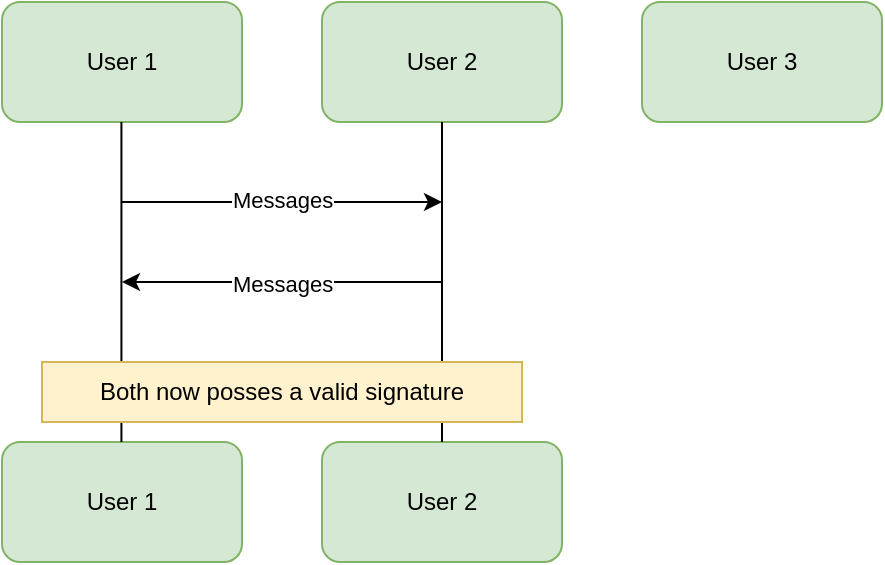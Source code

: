 <mxfile version="21.6.8" type="device">
  <diagram name="Page-1" id="MVUO56eXqKpAhezhZcp3">
    <mxGraphModel dx="520" dy="436" grid="1" gridSize="10" guides="1" tooltips="1" connect="1" arrows="1" fold="1" page="1" pageScale="1" pageWidth="850" pageHeight="1100" math="0" shadow="0">
      <root>
        <mxCell id="0" />
        <mxCell id="1" parent="0" />
        <mxCell id="oQIe6zk9vqxr4BpjPy98-1" value="User 1" style="rounded=1;whiteSpace=wrap;html=1;fillColor=#d5e8d4;strokeColor=#82b366;" vertex="1" parent="1">
          <mxGeometry x="120" y="120" width="120" height="60" as="geometry" />
        </mxCell>
        <mxCell id="oQIe6zk9vqxr4BpjPy98-2" value="&lt;div&gt;User 2&lt;/div&gt;" style="rounded=1;whiteSpace=wrap;html=1;fillColor=#d5e8d4;strokeColor=#82b366;" vertex="1" parent="1">
          <mxGeometry x="280" y="120" width="120" height="60" as="geometry" />
        </mxCell>
        <mxCell id="oQIe6zk9vqxr4BpjPy98-3" value="User 3" style="rounded=1;whiteSpace=wrap;html=1;fillColor=#d5e8d4;strokeColor=#82b366;" vertex="1" parent="1">
          <mxGeometry x="440" y="120" width="120" height="60" as="geometry" />
        </mxCell>
        <mxCell id="oQIe6zk9vqxr4BpjPy98-14" value="User 1" style="rounded=1;whiteSpace=wrap;html=1;fillColor=#d5e8d4;strokeColor=#82b366;" vertex="1" parent="1">
          <mxGeometry x="120" y="340" width="120" height="60" as="geometry" />
        </mxCell>
        <mxCell id="oQIe6zk9vqxr4BpjPy98-15" value="&lt;div&gt;User 2&lt;/div&gt;" style="rounded=1;whiteSpace=wrap;html=1;fillColor=#d5e8d4;strokeColor=#82b366;" vertex="1" parent="1">
          <mxGeometry x="280" y="340" width="120" height="60" as="geometry" />
        </mxCell>
        <mxCell id="oQIe6zk9vqxr4BpjPy98-16" value="" style="endArrow=none;html=1;rounded=0;entryX=0.5;entryY=1;entryDx=0;entryDy=0;exitX=0.5;exitY=0;exitDx=0;exitDy=0;" edge="1" parent="1" source="oQIe6zk9vqxr4BpjPy98-15" target="oQIe6zk9vqxr4BpjPy98-2">
          <mxGeometry width="50" height="50" relative="1" as="geometry">
            <mxPoint x="330" y="320" as="sourcePoint" />
            <mxPoint x="380" y="270" as="targetPoint" />
          </mxGeometry>
        </mxCell>
        <mxCell id="oQIe6zk9vqxr4BpjPy98-17" value="" style="endArrow=none;html=1;rounded=0;entryX=0.5;entryY=1;entryDx=0;entryDy=0;exitX=0.5;exitY=0;exitDx=0;exitDy=0;" edge="1" parent="1">
          <mxGeometry width="50" height="50" relative="1" as="geometry">
            <mxPoint x="179.71" y="340" as="sourcePoint" />
            <mxPoint x="179.71" y="180" as="targetPoint" />
          </mxGeometry>
        </mxCell>
        <mxCell id="oQIe6zk9vqxr4BpjPy98-12" value="Both now posses a valid signature" style="rounded=0;whiteSpace=wrap;html=1;fillColor=#fff2cc;strokeColor=#d6b656;" vertex="1" parent="1">
          <mxGeometry x="140" y="300" width="240" height="30" as="geometry" />
        </mxCell>
        <mxCell id="oQIe6zk9vqxr4BpjPy98-18" value="" style="endArrow=classic;html=1;rounded=0;" edge="1" parent="1">
          <mxGeometry width="50" height="50" relative="1" as="geometry">
            <mxPoint x="180" y="220" as="sourcePoint" />
            <mxPoint x="340" y="220" as="targetPoint" />
          </mxGeometry>
        </mxCell>
        <mxCell id="oQIe6zk9vqxr4BpjPy98-19" value="&lt;div&gt;Messages&lt;/div&gt;" style="edgeLabel;html=1;align=center;verticalAlign=middle;resizable=0;points=[];" vertex="1" connectable="0" parent="oQIe6zk9vqxr4BpjPy98-18">
          <mxGeometry x="-0.043" y="1" relative="1" as="geometry">
            <mxPoint x="3" as="offset" />
          </mxGeometry>
        </mxCell>
        <mxCell id="oQIe6zk9vqxr4BpjPy98-20" value="" style="endArrow=classic;html=1;rounded=0;" edge="1" parent="1">
          <mxGeometry width="50" height="50" relative="1" as="geometry">
            <mxPoint x="340" y="260" as="sourcePoint" />
            <mxPoint x="180" y="260" as="targetPoint" />
          </mxGeometry>
        </mxCell>
        <mxCell id="oQIe6zk9vqxr4BpjPy98-21" value="Messages" style="edgeLabel;html=1;align=center;verticalAlign=middle;resizable=0;points=[];" vertex="1" connectable="0" parent="oQIe6zk9vqxr4BpjPy98-20">
          <mxGeometry x="-0.007" y="1" relative="1" as="geometry">
            <mxPoint x="-1" as="offset" />
          </mxGeometry>
        </mxCell>
      </root>
    </mxGraphModel>
  </diagram>
</mxfile>
